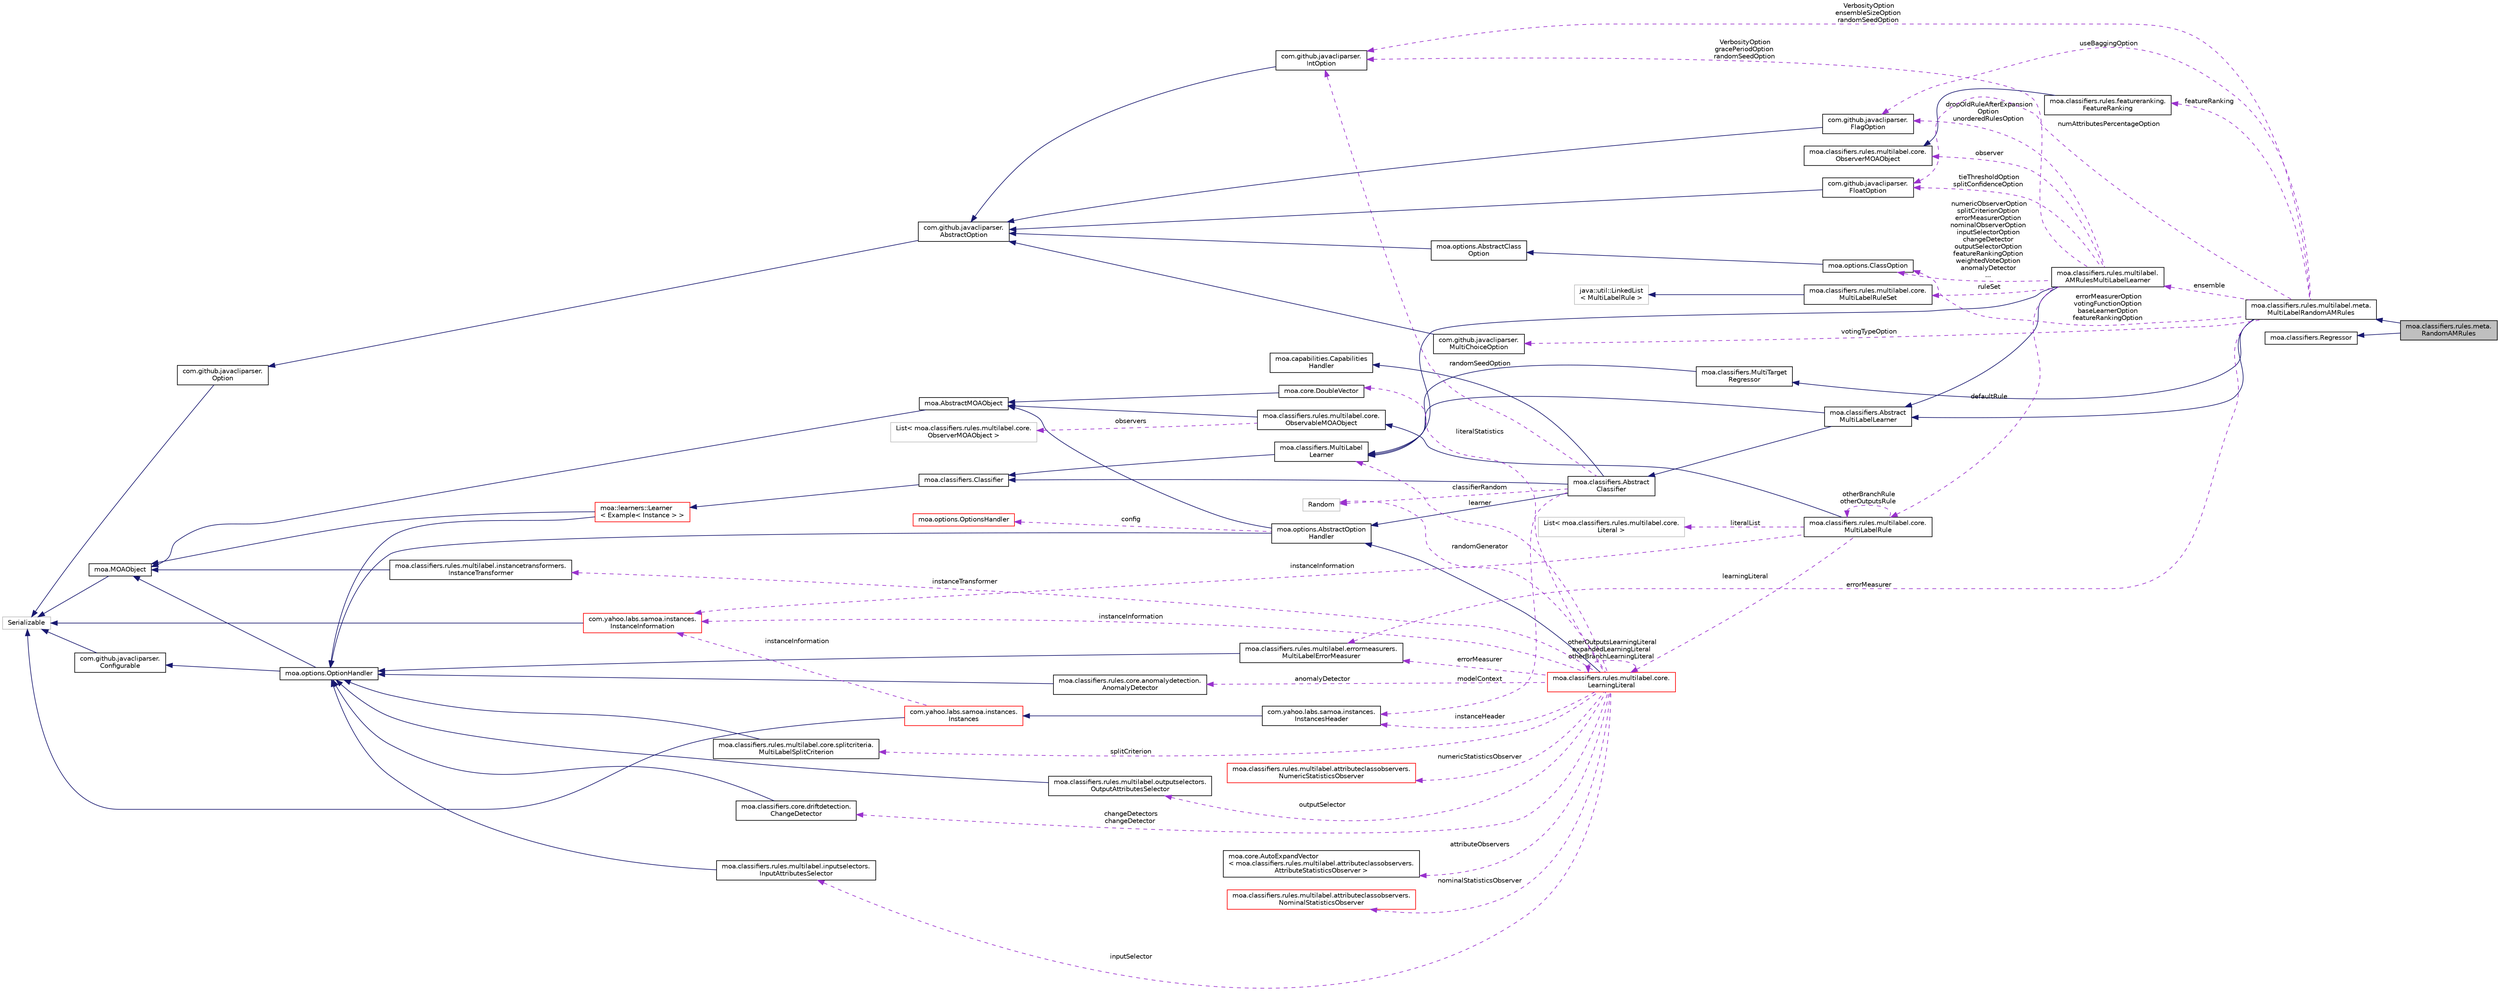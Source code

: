 digraph "moa.classifiers.rules.meta.RandomAMRules"
{
 // LATEX_PDF_SIZE
  edge [fontname="Helvetica",fontsize="10",labelfontname="Helvetica",labelfontsize="10"];
  node [fontname="Helvetica",fontsize="10",shape=record];
  rankdir="LR";
  Node1 [label="moa.classifiers.rules.meta.\lRandomAMRules",height=0.2,width=0.4,color="black", fillcolor="grey75", style="filled", fontcolor="black",tooltip=" "];
  Node2 -> Node1 [dir="back",color="midnightblue",fontsize="10",style="solid",fontname="Helvetica"];
  Node2 [label="moa.classifiers.rules.multilabel.meta.\lMultiLabelRandomAMRules",height=0.2,width=0.4,color="black", fillcolor="white", style="filled",URL="$classmoa_1_1classifiers_1_1rules_1_1multilabel_1_1meta_1_1_multi_label_random_a_m_rules.html",tooltip=" "];
  Node3 -> Node2 [dir="back",color="midnightblue",fontsize="10",style="solid",fontname="Helvetica"];
  Node3 [label="moa.classifiers.Abstract\lMultiLabelLearner",height=0.2,width=0.4,color="black", fillcolor="white", style="filled",URL="$classmoa_1_1classifiers_1_1_abstract_multi_label_learner.html",tooltip=" "];
  Node4 -> Node3 [dir="back",color="midnightblue",fontsize="10",style="solid",fontname="Helvetica"];
  Node4 [label="moa.classifiers.Abstract\lClassifier",height=0.2,width=0.4,color="black", fillcolor="white", style="filled",URL="$classmoa_1_1classifiers_1_1_abstract_classifier.html",tooltip=" "];
  Node5 -> Node4 [dir="back",color="midnightblue",fontsize="10",style="solid",fontname="Helvetica"];
  Node5 [label="moa.options.AbstractOption\lHandler",height=0.2,width=0.4,color="black", fillcolor="white", style="filled",URL="$classmoa_1_1options_1_1_abstract_option_handler.html",tooltip=" "];
  Node6 -> Node5 [dir="back",color="midnightblue",fontsize="10",style="solid",fontname="Helvetica"];
  Node6 [label="moa.AbstractMOAObject",height=0.2,width=0.4,color="black", fillcolor="white", style="filled",URL="$classmoa_1_1_abstract_m_o_a_object.html",tooltip=" "];
  Node7 -> Node6 [dir="back",color="midnightblue",fontsize="10",style="solid",fontname="Helvetica"];
  Node7 [label="moa.MOAObject",height=0.2,width=0.4,color="black", fillcolor="white", style="filled",URL="$interfacemoa_1_1_m_o_a_object.html",tooltip=" "];
  Node8 -> Node7 [dir="back",color="midnightblue",fontsize="10",style="solid",fontname="Helvetica"];
  Node8 [label="Serializable",height=0.2,width=0.4,color="grey75", fillcolor="white", style="filled",tooltip=" "];
  Node9 -> Node5 [dir="back",color="midnightblue",fontsize="10",style="solid",fontname="Helvetica"];
  Node9 [label="moa.options.OptionHandler",height=0.2,width=0.4,color="black", fillcolor="white", style="filled",URL="$interfacemoa_1_1options_1_1_option_handler.html",tooltip=" "];
  Node7 -> Node9 [dir="back",color="midnightblue",fontsize="10",style="solid",fontname="Helvetica"];
  Node10 -> Node9 [dir="back",color="midnightblue",fontsize="10",style="solid",fontname="Helvetica"];
  Node10 [label="com.github.javacliparser.\lConfigurable",height=0.2,width=0.4,color="black", fillcolor="white", style="filled",URL="$interfacecom_1_1github_1_1javacliparser_1_1_configurable.html",tooltip=" "];
  Node8 -> Node10 [dir="back",color="midnightblue",fontsize="10",style="solid",fontname="Helvetica"];
  Node11 -> Node5 [dir="back",color="darkorchid3",fontsize="10",style="dashed",label=" config" ,fontname="Helvetica"];
  Node11 [label="moa.options.OptionsHandler",height=0.2,width=0.4,color="red", fillcolor="white", style="filled",URL="$classmoa_1_1options_1_1_options_handler.html",tooltip=" "];
  Node16 -> Node4 [dir="back",color="midnightblue",fontsize="10",style="solid",fontname="Helvetica"];
  Node16 [label="moa.classifiers.Classifier",height=0.2,width=0.4,color="black", fillcolor="white", style="filled",URL="$interfacemoa_1_1classifiers_1_1_classifier.html",tooltip=" "];
  Node17 -> Node16 [dir="back",color="midnightblue",fontsize="10",style="solid",fontname="Helvetica"];
  Node17 [label="moa::learners::Learner\l\< Example\< Instance \> \>",height=0.2,width=0.4,color="red", fillcolor="white", style="filled",URL="$interfacemoa_1_1learners_1_1_learner.html",tooltip=" "];
  Node7 -> Node17 [dir="back",color="midnightblue",fontsize="10",style="solid",fontname="Helvetica"];
  Node9 -> Node17 [dir="back",color="midnightblue",fontsize="10",style="solid",fontname="Helvetica"];
  Node19 -> Node4 [dir="back",color="midnightblue",fontsize="10",style="solid",fontname="Helvetica"];
  Node19 [label="moa.capabilities.Capabilities\lHandler",height=0.2,width=0.4,color="black", fillcolor="white", style="filled",URL="$interfacemoa_1_1capabilities_1_1_capabilities_handler.html",tooltip=" "];
  Node20 -> Node4 [dir="back",color="darkorchid3",fontsize="10",style="dashed",label=" modelContext" ,fontname="Helvetica"];
  Node20 [label="com.yahoo.labs.samoa.instances.\lInstancesHeader",height=0.2,width=0.4,color="black", fillcolor="white", style="filled",URL="$classcom_1_1yahoo_1_1labs_1_1samoa_1_1instances_1_1_instances_header.html",tooltip=" "];
  Node21 -> Node20 [dir="back",color="midnightblue",fontsize="10",style="solid",fontname="Helvetica"];
  Node21 [label="com.yahoo.labs.samoa.instances.\lInstances",height=0.2,width=0.4,color="red", fillcolor="white", style="filled",URL="$classcom_1_1yahoo_1_1labs_1_1samoa_1_1instances_1_1_instances.html",tooltip=" "];
  Node8 -> Node21 [dir="back",color="midnightblue",fontsize="10",style="solid",fontname="Helvetica"];
  Node24 -> Node21 [dir="back",color="darkorchid3",fontsize="10",style="dashed",label=" instanceInformation" ,fontname="Helvetica"];
  Node24 [label="com.yahoo.labs.samoa.instances.\lInstanceInformation",height=0.2,width=0.4,color="red", fillcolor="white", style="filled",URL="$classcom_1_1yahoo_1_1labs_1_1samoa_1_1instances_1_1_instance_information.html",tooltip=" "];
  Node8 -> Node24 [dir="back",color="midnightblue",fontsize="10",style="solid",fontname="Helvetica"];
  Node33 -> Node4 [dir="back",color="darkorchid3",fontsize="10",style="dashed",label=" randomSeedOption" ,fontname="Helvetica"];
  Node33 [label="com.github.javacliparser.\lIntOption",height=0.2,width=0.4,color="black", fillcolor="white", style="filled",URL="$classcom_1_1github_1_1javacliparser_1_1_int_option.html",tooltip=" "];
  Node34 -> Node33 [dir="back",color="midnightblue",fontsize="10",style="solid",fontname="Helvetica"];
  Node34 [label="com.github.javacliparser.\lAbstractOption",height=0.2,width=0.4,color="black", fillcolor="white", style="filled",URL="$classcom_1_1github_1_1javacliparser_1_1_abstract_option.html",tooltip=" "];
  Node35 -> Node34 [dir="back",color="midnightblue",fontsize="10",style="solid",fontname="Helvetica"];
  Node35 [label="com.github.javacliparser.\lOption",height=0.2,width=0.4,color="black", fillcolor="white", style="filled",URL="$interfacecom_1_1github_1_1javacliparser_1_1_option.html",tooltip=" "];
  Node8 -> Node35 [dir="back",color="midnightblue",fontsize="10",style="solid",fontname="Helvetica"];
  Node36 -> Node4 [dir="back",color="darkorchid3",fontsize="10",style="dashed",label=" classifierRandom" ,fontname="Helvetica"];
  Node36 [label="Random",height=0.2,width=0.4,color="grey75", fillcolor="white", style="filled",tooltip=" "];
  Node37 -> Node3 [dir="back",color="midnightblue",fontsize="10",style="solid",fontname="Helvetica"];
  Node37 [label="moa.classifiers.MultiLabel\lLearner",height=0.2,width=0.4,color="black", fillcolor="white", style="filled",URL="$interfacemoa_1_1classifiers_1_1_multi_label_learner.html",tooltip=" "];
  Node16 -> Node37 [dir="back",color="midnightblue",fontsize="10",style="solid",fontname="Helvetica"];
  Node38 -> Node2 [dir="back",color="midnightblue",fontsize="10",style="solid",fontname="Helvetica"];
  Node38 [label="moa.classifiers.MultiTarget\lRegressor",height=0.2,width=0.4,color="black", fillcolor="white", style="filled",URL="$interfacemoa_1_1classifiers_1_1_multi_target_regressor.html",tooltip=" "];
  Node37 -> Node38 [dir="back",color="midnightblue",fontsize="10",style="solid",fontname="Helvetica"];
  Node39 -> Node2 [dir="back",color="darkorchid3",fontsize="10",style="dashed",label=" useBaggingOption" ,fontname="Helvetica"];
  Node39 [label="com.github.javacliparser.\lFlagOption",height=0.2,width=0.4,color="black", fillcolor="white", style="filled",URL="$classcom_1_1github_1_1javacliparser_1_1_flag_option.html",tooltip=" "];
  Node34 -> Node39 [dir="back",color="midnightblue",fontsize="10",style="solid",fontname="Helvetica"];
  Node40 -> Node2 [dir="back",color="darkorchid3",fontsize="10",style="dashed",label=" errorMeasurer" ,fontname="Helvetica"];
  Node40 [label="moa.classifiers.rules.multilabel.errormeasurers.\lMultiLabelErrorMeasurer",height=0.2,width=0.4,color="black", fillcolor="white", style="filled",URL="$interfacemoa_1_1classifiers_1_1rules_1_1multilabel_1_1errormeasurers_1_1_multi_label_error_measurer.html",tooltip=" "];
  Node9 -> Node40 [dir="back",color="midnightblue",fontsize="10",style="solid",fontname="Helvetica"];
  Node41 -> Node2 [dir="back",color="darkorchid3",fontsize="10",style="dashed",label=" votingTypeOption" ,fontname="Helvetica"];
  Node41 [label="com.github.javacliparser.\lMultiChoiceOption",height=0.2,width=0.4,color="black", fillcolor="white", style="filled",URL="$classcom_1_1github_1_1javacliparser_1_1_multi_choice_option.html",tooltip=" "];
  Node34 -> Node41 [dir="back",color="midnightblue",fontsize="10",style="solid",fontname="Helvetica"];
  Node42 -> Node2 [dir="back",color="darkorchid3",fontsize="10",style="dashed",label=" featureRanking" ,fontname="Helvetica"];
  Node42 [label="moa.classifiers.rules.featureranking.\lFeatureRanking",height=0.2,width=0.4,color="black", fillcolor="white", style="filled",URL="$interfacemoa_1_1classifiers_1_1rules_1_1featureranking_1_1_feature_ranking.html",tooltip=" "];
  Node43 -> Node42 [dir="back",color="midnightblue",fontsize="10",style="solid",fontname="Helvetica"];
  Node43 [label="moa.classifiers.rules.multilabel.core.\lObserverMOAObject",height=0.2,width=0.4,color="black", fillcolor="white", style="filled",URL="$interfacemoa_1_1classifiers_1_1rules_1_1multilabel_1_1core_1_1_observer_m_o_a_object.html",tooltip=" "];
  Node33 -> Node2 [dir="back",color="darkorchid3",fontsize="10",style="dashed",label=" VerbosityOption\nensembleSizeOption\nrandomSeedOption" ,fontname="Helvetica"];
  Node44 -> Node2 [dir="back",color="darkorchid3",fontsize="10",style="dashed",label=" errorMeasurerOption\nvotingFunctionOption\nbaseLearnerOption\nfeatureRankingOption" ,fontname="Helvetica"];
  Node44 [label="moa.options.ClassOption",height=0.2,width=0.4,color="black", fillcolor="white", style="filled",URL="$classmoa_1_1options_1_1_class_option.html",tooltip=" "];
  Node45 -> Node44 [dir="back",color="midnightblue",fontsize="10",style="solid",fontname="Helvetica"];
  Node45 [label="moa.options.AbstractClass\lOption",height=0.2,width=0.4,color="black", fillcolor="white", style="filled",URL="$classmoa_1_1options_1_1_abstract_class_option.html",tooltip=" "];
  Node34 -> Node45 [dir="back",color="midnightblue",fontsize="10",style="solid",fontname="Helvetica"];
  Node46 -> Node2 [dir="back",color="darkorchid3",fontsize="10",style="dashed",label=" numAttributesPercentageOption" ,fontname="Helvetica"];
  Node46 [label="com.github.javacliparser.\lFloatOption",height=0.2,width=0.4,color="black", fillcolor="white", style="filled",URL="$classcom_1_1github_1_1javacliparser_1_1_float_option.html",tooltip=" "];
  Node34 -> Node46 [dir="back",color="midnightblue",fontsize="10",style="solid",fontname="Helvetica"];
  Node47 -> Node2 [dir="back",color="darkorchid3",fontsize="10",style="dashed",label=" ensemble" ,fontname="Helvetica"];
  Node47 [label="moa.classifiers.rules.multilabel.\lAMRulesMultiLabelLearner",height=0.2,width=0.4,color="black", fillcolor="white", style="filled",URL="$classmoa_1_1classifiers_1_1rules_1_1multilabel_1_1_a_m_rules_multi_label_learner.html",tooltip=" "];
  Node3 -> Node47 [dir="back",color="midnightblue",fontsize="10",style="solid",fontname="Helvetica"];
  Node37 -> Node47 [dir="back",color="midnightblue",fontsize="10",style="solid",fontname="Helvetica"];
  Node39 -> Node47 [dir="back",color="darkorchid3",fontsize="10",style="dashed",label=" dropOldRuleAfterExpansion\lOption\nunorderedRulesOption" ,fontname="Helvetica"];
  Node48 -> Node47 [dir="back",color="darkorchid3",fontsize="10",style="dashed",label=" defaultRule" ,fontname="Helvetica"];
  Node48 [label="moa.classifiers.rules.multilabel.core.\lMultiLabelRule",height=0.2,width=0.4,color="black", fillcolor="white", style="filled",URL="$classmoa_1_1classifiers_1_1rules_1_1multilabel_1_1core_1_1_multi_label_rule.html",tooltip=" "];
  Node49 -> Node48 [dir="back",color="midnightblue",fontsize="10",style="solid",fontname="Helvetica"];
  Node49 [label="moa.classifiers.rules.multilabel.core.\lObservableMOAObject",height=0.2,width=0.4,color="black", fillcolor="white", style="filled",URL="$classmoa_1_1classifiers_1_1rules_1_1multilabel_1_1core_1_1_observable_m_o_a_object.html",tooltip=" "];
  Node6 -> Node49 [dir="back",color="midnightblue",fontsize="10",style="solid",fontname="Helvetica"];
  Node50 -> Node49 [dir="back",color="darkorchid3",fontsize="10",style="dashed",label=" observers" ,fontname="Helvetica"];
  Node50 [label="List\< moa.classifiers.rules.multilabel.core.\lObserverMOAObject \>",height=0.2,width=0.4,color="grey75", fillcolor="white", style="filled",tooltip=" "];
  Node48 -> Node48 [dir="back",color="darkorchid3",fontsize="10",style="dashed",label=" otherBranchRule\notherOutputsRule" ,fontname="Helvetica"];
  Node51 -> Node48 [dir="back",color="darkorchid3",fontsize="10",style="dashed",label=" learningLiteral" ,fontname="Helvetica"];
  Node51 [label="moa.classifiers.rules.multilabel.core.\lLearningLiteral",height=0.2,width=0.4,color="red", fillcolor="white", style="filled",URL="$classmoa_1_1classifiers_1_1rules_1_1multilabel_1_1core_1_1_learning_literal.html",tooltip=" "];
  Node5 -> Node51 [dir="back",color="midnightblue",fontsize="10",style="solid",fontname="Helvetica"];
  Node52 -> Node51 [dir="back",color="darkorchid3",fontsize="10",style="dashed",label=" instanceTransformer" ,fontname="Helvetica"];
  Node52 [label="moa.classifiers.rules.multilabel.instancetransformers.\lInstanceTransformer",height=0.2,width=0.4,color="black", fillcolor="white", style="filled",URL="$interfacemoa_1_1classifiers_1_1rules_1_1multilabel_1_1instancetransformers_1_1_instance_transformer.html",tooltip=" "];
  Node7 -> Node52 [dir="back",color="midnightblue",fontsize="10",style="solid",fontname="Helvetica"];
  Node53 -> Node51 [dir="back",color="darkorchid3",fontsize="10",style="dashed",label=" nominalStatisticsObserver" ,fontname="Helvetica"];
  Node53 [label="moa.classifiers.rules.multilabel.attributeclassobservers.\lNominalStatisticsObserver",height=0.2,width=0.4,color="red", fillcolor="white", style="filled",URL="$interfacemoa_1_1classifiers_1_1rules_1_1multilabel_1_1attributeclassobservers_1_1_nominal_statistics_observer.html",tooltip=" "];
  Node40 -> Node51 [dir="back",color="darkorchid3",fontsize="10",style="dashed",label=" errorMeasurer" ,fontname="Helvetica"];
  Node55 -> Node51 [dir="back",color="darkorchid3",fontsize="10",style="dashed",label=" inputSelector" ,fontname="Helvetica"];
  Node55 [label="moa.classifiers.rules.multilabel.inputselectors.\lInputAttributesSelector",height=0.2,width=0.4,color="black", fillcolor="white", style="filled",URL="$interfacemoa_1_1classifiers_1_1rules_1_1multilabel_1_1inputselectors_1_1_input_attributes_selector.html",tooltip=" "];
  Node9 -> Node55 [dir="back",color="midnightblue",fontsize="10",style="solid",fontname="Helvetica"];
  Node51 -> Node51 [dir="back",color="darkorchid3",fontsize="10",style="dashed",label=" otherOutputsLearningLiteral\nexpandedLearningLiteral\notherBranchLearningLiteral" ,fontname="Helvetica"];
  Node37 -> Node51 [dir="back",color="darkorchid3",fontsize="10",style="dashed",label=" learner" ,fontname="Helvetica"];
  Node56 -> Node51 [dir="back",color="darkorchid3",fontsize="10",style="dashed",label=" attributeObservers" ,fontname="Helvetica"];
  Node56 [label="moa.core.AutoExpandVector\l\< moa.classifiers.rules.multilabel.attributeclassobservers.\lAttributeStatisticsObserver \>",height=0.2,width=0.4,color="black", fillcolor="white", style="filled",URL="$classmoa_1_1core_1_1_auto_expand_vector.html",tooltip=" "];
  Node57 -> Node51 [dir="back",color="darkorchid3",fontsize="10",style="dashed",label=" anomalyDetector" ,fontname="Helvetica"];
  Node57 [label="moa.classifiers.rules.core.anomalydetection.\lAnomalyDetector",height=0.2,width=0.4,color="black", fillcolor="white", style="filled",URL="$interfacemoa_1_1classifiers_1_1rules_1_1core_1_1anomalydetection_1_1_anomaly_detector.html",tooltip=" "];
  Node9 -> Node57 [dir="back",color="midnightblue",fontsize="10",style="solid",fontname="Helvetica"];
  Node20 -> Node51 [dir="back",color="darkorchid3",fontsize="10",style="dashed",label=" instanceHeader" ,fontname="Helvetica"];
  Node58 -> Node51 [dir="back",color="darkorchid3",fontsize="10",style="dashed",label=" splitCriterion" ,fontname="Helvetica"];
  Node58 [label="moa.classifiers.rules.multilabel.core.splitcriteria.\lMultiLabelSplitCriterion",height=0.2,width=0.4,color="black", fillcolor="white", style="filled",URL="$interfacemoa_1_1classifiers_1_1rules_1_1multilabel_1_1core_1_1splitcriteria_1_1_multi_label_split_criterion.html",tooltip=" "];
  Node9 -> Node58 [dir="back",color="midnightblue",fontsize="10",style="solid",fontname="Helvetica"];
  Node59 -> Node51 [dir="back",color="darkorchid3",fontsize="10",style="dashed",label=" literalStatistics" ,fontname="Helvetica"];
  Node59 [label="moa.core.DoubleVector",height=0.2,width=0.4,color="black", fillcolor="white", style="filled",URL="$classmoa_1_1core_1_1_double_vector.html",tooltip=" "];
  Node6 -> Node59 [dir="back",color="midnightblue",fontsize="10",style="solid",fontname="Helvetica"];
  Node60 -> Node51 [dir="back",color="darkorchid3",fontsize="10",style="dashed",label=" numericStatisticsObserver" ,fontname="Helvetica"];
  Node60 [label="moa.classifiers.rules.multilabel.attributeclassobservers.\lNumericStatisticsObserver",height=0.2,width=0.4,color="red", fillcolor="white", style="filled",URL="$interfacemoa_1_1classifiers_1_1rules_1_1multilabel_1_1attributeclassobservers_1_1_numeric_statistics_observer.html",tooltip=" "];
  Node24 -> Node51 [dir="back",color="darkorchid3",fontsize="10",style="dashed",label=" instanceInformation" ,fontname="Helvetica"];
  Node36 -> Node51 [dir="back",color="darkorchid3",fontsize="10",style="dashed",label=" randomGenerator" ,fontname="Helvetica"];
  Node61 -> Node51 [dir="back",color="darkorchid3",fontsize="10",style="dashed",label=" outputSelector" ,fontname="Helvetica"];
  Node61 [label="moa.classifiers.rules.multilabel.outputselectors.\lOutputAttributesSelector",height=0.2,width=0.4,color="black", fillcolor="white", style="filled",URL="$interfacemoa_1_1classifiers_1_1rules_1_1multilabel_1_1outputselectors_1_1_output_attributes_selector.html",tooltip=" "];
  Node9 -> Node61 [dir="back",color="midnightblue",fontsize="10",style="solid",fontname="Helvetica"];
  Node62 -> Node51 [dir="back",color="darkorchid3",fontsize="10",style="dashed",label=" changeDetectors\nchangeDetector" ,fontname="Helvetica"];
  Node62 [label="moa.classifiers.core.driftdetection.\lChangeDetector",height=0.2,width=0.4,color="black", fillcolor="white", style="filled",URL="$interfacemoa_1_1classifiers_1_1core_1_1driftdetection_1_1_change_detector.html",tooltip=" "];
  Node9 -> Node62 [dir="back",color="midnightblue",fontsize="10",style="solid",fontname="Helvetica"];
  Node66 -> Node48 [dir="back",color="darkorchid3",fontsize="10",style="dashed",label=" literalList" ,fontname="Helvetica"];
  Node66 [label="List\< moa.classifiers.rules.multilabel.core.\lLiteral \>",height=0.2,width=0.4,color="grey75", fillcolor="white", style="filled",tooltip=" "];
  Node24 -> Node48 [dir="back",color="darkorchid3",fontsize="10",style="dashed",label=" instanceInformation" ,fontname="Helvetica"];
  Node43 -> Node47 [dir="back",color="darkorchid3",fontsize="10",style="dashed",label=" observer" ,fontname="Helvetica"];
  Node33 -> Node47 [dir="back",color="darkorchid3",fontsize="10",style="dashed",label=" VerbosityOption\ngracePeriodOption\nrandomSeedOption" ,fontname="Helvetica"];
  Node44 -> Node47 [dir="back",color="darkorchid3",fontsize="10",style="dashed",label=" numericObserverOption\nsplitCriterionOption\nerrorMeasurerOption\nnominalObserverOption\ninputSelectorOption\nchangeDetector\noutputSelectorOption\nfeatureRankingOption\nweightedVoteOption\nanomalyDetector\n..." ,fontname="Helvetica"];
  Node46 -> Node47 [dir="back",color="darkorchid3",fontsize="10",style="dashed",label=" tieThresholdOption\nsplitConfidenceOption" ,fontname="Helvetica"];
  Node67 -> Node47 [dir="back",color="darkorchid3",fontsize="10",style="dashed",label=" ruleSet" ,fontname="Helvetica"];
  Node67 [label="moa.classifiers.rules.multilabel.core.\lMultiLabelRuleSet",height=0.2,width=0.4,color="black", fillcolor="white", style="filled",URL="$classmoa_1_1classifiers_1_1rules_1_1multilabel_1_1core_1_1_multi_label_rule_set.html",tooltip=" "];
  Node68 -> Node67 [dir="back",color="midnightblue",fontsize="10",style="solid",fontname="Helvetica"];
  Node68 [label="java::util::LinkedList\l\< MultiLabelRule \>",height=0.2,width=0.4,color="grey75", fillcolor="white", style="filled",tooltip=" "];
  Node69 -> Node1 [dir="back",color="midnightblue",fontsize="10",style="solid",fontname="Helvetica"];
  Node69 [label="moa.classifiers.Regressor",height=0.2,width=0.4,color="black", fillcolor="white", style="filled",URL="$interfacemoa_1_1classifiers_1_1_regressor.html",tooltip=" "];
}

